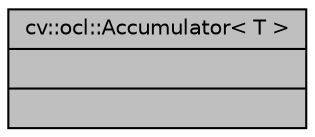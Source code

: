 digraph "cv::ocl::Accumulator&lt; T &gt;"
{
 // LATEX_PDF_SIZE
  edge [fontname="Helvetica",fontsize="10",labelfontname="Helvetica",labelfontsize="10"];
  node [fontname="Helvetica",fontsize="10",shape=record];
  Node1 [label="{cv::ocl::Accumulator\< T \>\n||}",height=0.2,width=0.4,color="black", fillcolor="grey75", style="filled", fontcolor="black",tooltip=" "];
}
